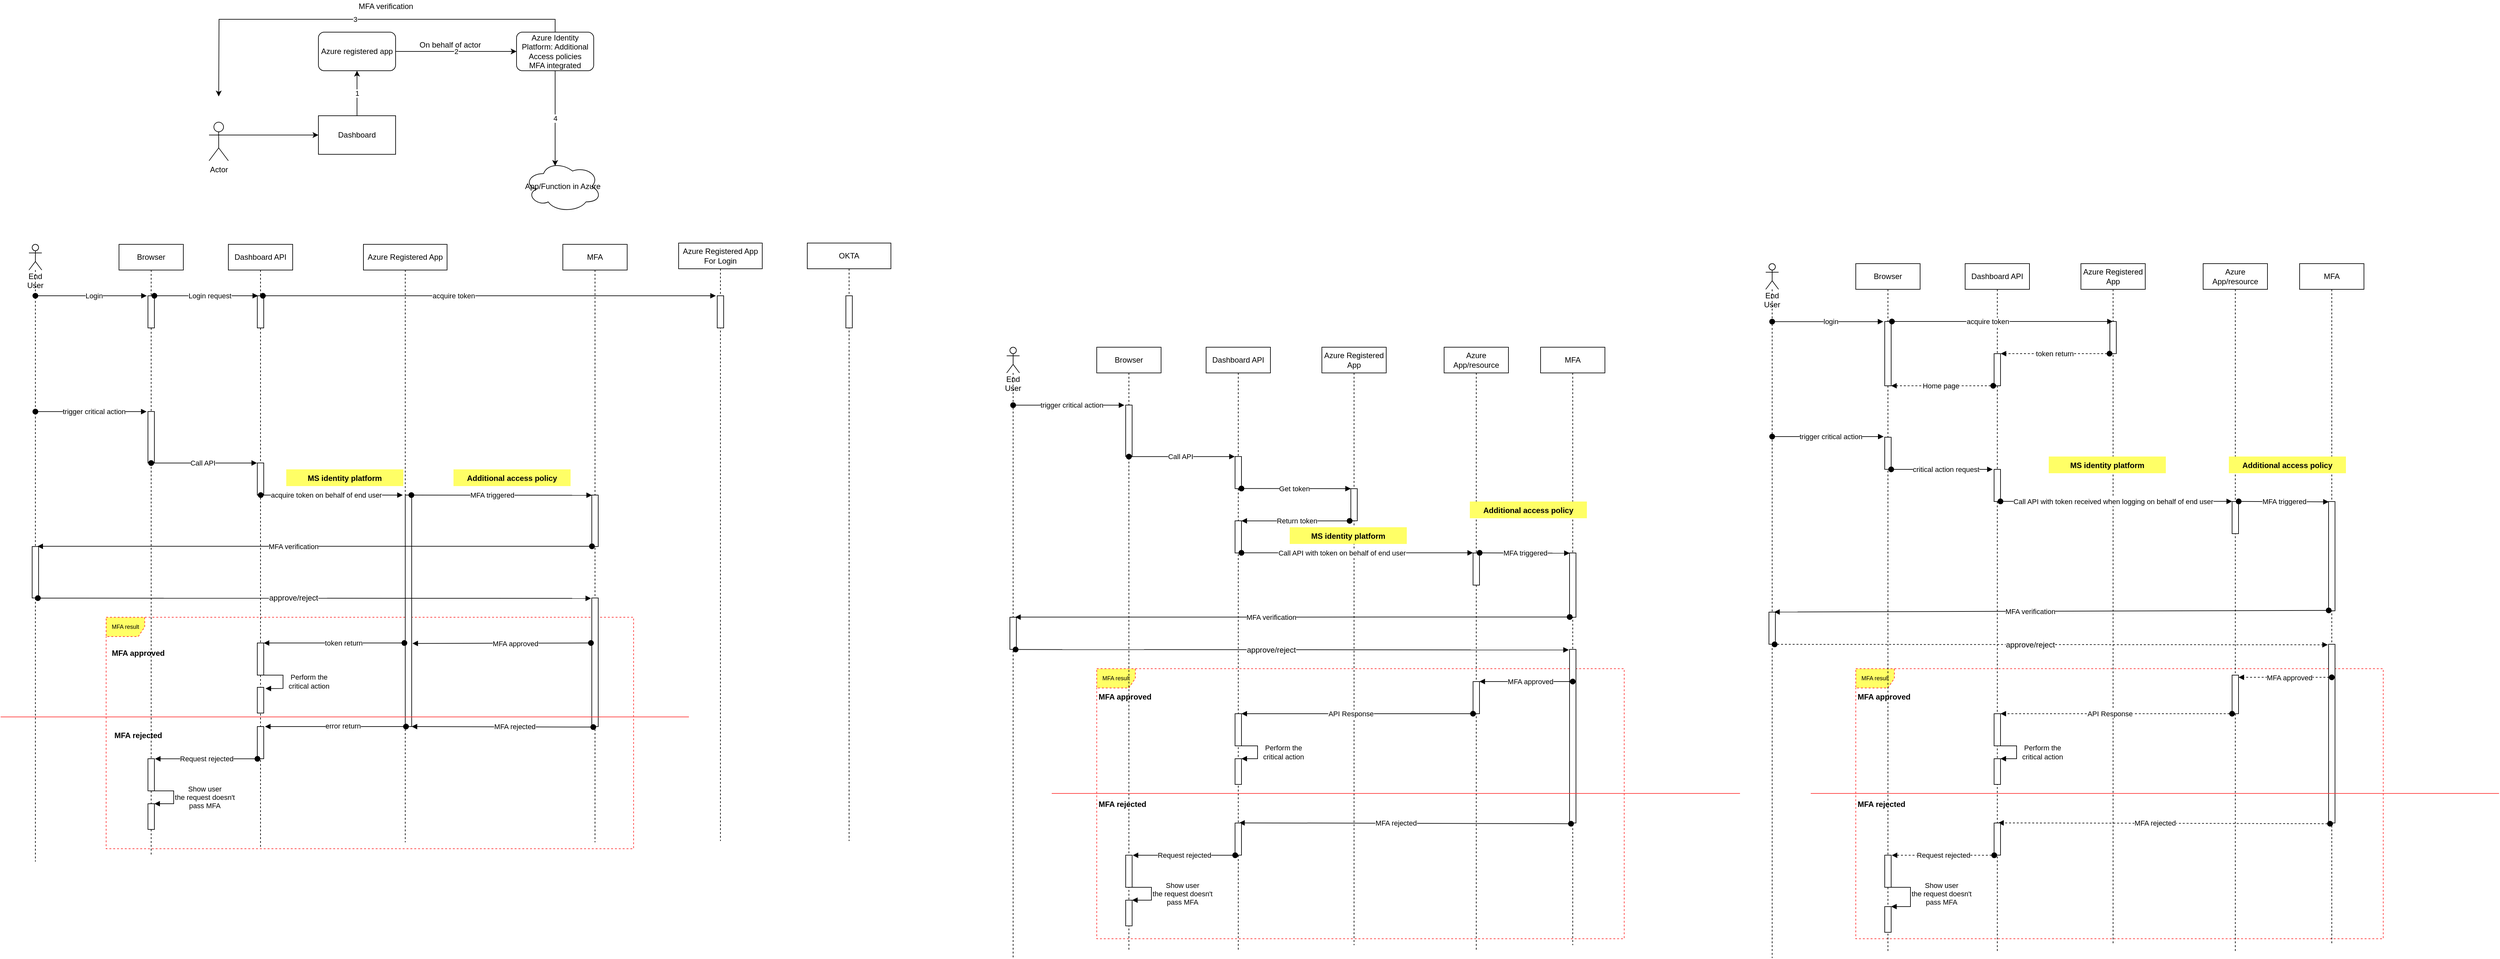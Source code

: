 <mxfile version="14.4.8" type="github">
  <diagram id="fFTh142MeSV6YrFauBV7" name="Page-1">
    <mxGraphModel dx="2912" dy="2222" grid="1" gridSize="10" guides="1" tooltips="1" connect="1" arrows="1" fold="1" page="1" pageScale="1" pageWidth="850" pageHeight="1100" math="0" shadow="0">
      <root>
        <mxCell id="0" />
        <mxCell id="1" parent="0" />
        <mxCell id="WjsDedrqLAaEJ_Ov4_JF-63" value="MFA result" style="shape=umlFrame;whiteSpace=wrap;html=1;fontSize=9;dashed=1;fillColor=#FFFF66;strokeColor=#FF3333;" vertex="1" parent="1">
          <mxGeometry x="-50" y="830" width="820" height="360" as="geometry" />
        </mxCell>
        <mxCell id="3EJBCnhoY97piAiwWyH8-8" value="1" style="edgeStyle=orthogonalEdgeStyle;rounded=0;orthogonalLoop=1;jettySize=auto;html=1;startArrow=none;startFill=0;" parent="1" source="3EJBCnhoY97piAiwWyH8-1" target="3EJBCnhoY97piAiwWyH8-7" edge="1">
          <mxGeometry relative="1" as="geometry" />
        </mxCell>
        <mxCell id="3EJBCnhoY97piAiwWyH8-1" value="Dashboard" style="rounded=0;whiteSpace=wrap;html=1;" parent="1" vertex="1">
          <mxGeometry x="280" y="50" width="120" height="60" as="geometry" />
        </mxCell>
        <mxCell id="3EJBCnhoY97piAiwWyH8-4" style="edgeStyle=orthogonalEdgeStyle;rounded=0;orthogonalLoop=1;jettySize=auto;html=1;exitX=1;exitY=0.333;exitDx=0;exitDy=0;exitPerimeter=0;entryX=0;entryY=0.5;entryDx=0;entryDy=0;" parent="1" source="3EJBCnhoY97piAiwWyH8-2" target="3EJBCnhoY97piAiwWyH8-1" edge="1">
          <mxGeometry relative="1" as="geometry" />
        </mxCell>
        <mxCell id="3EJBCnhoY97piAiwWyH8-2" value="Actor" style="shape=umlActor;verticalLabelPosition=bottom;verticalAlign=top;html=1;outlineConnect=0;" parent="1" vertex="1">
          <mxGeometry x="110" y="60" width="30" height="60" as="geometry" />
        </mxCell>
        <mxCell id="3EJBCnhoY97piAiwWyH8-12" value="3" style="edgeStyle=orthogonalEdgeStyle;rounded=0;orthogonalLoop=1;jettySize=auto;html=1;exitX=0.5;exitY=0;exitDx=0;exitDy=0;startArrow=none;startFill=0;" parent="1" source="3EJBCnhoY97piAiwWyH8-6" edge="1">
          <mxGeometry relative="1" as="geometry">
            <mxPoint x="125" y="20" as="targetPoint" />
          </mxGeometry>
        </mxCell>
        <mxCell id="3EJBCnhoY97piAiwWyH8-3" value="App/Function in Azure" style="ellipse;shape=cloud;whiteSpace=wrap;html=1;" parent="1" vertex="1">
          <mxGeometry x="600" y="120" width="120" height="80" as="geometry" />
        </mxCell>
        <mxCell id="3EJBCnhoY97piAiwWyH8-10" value="4" style="edgeStyle=orthogonalEdgeStyle;rounded=0;orthogonalLoop=1;jettySize=auto;html=1;exitX=0.5;exitY=1;exitDx=0;exitDy=0;entryX=0.4;entryY=0.1;entryDx=0;entryDy=0;entryPerimeter=0;startArrow=none;startFill=0;" parent="1" source="3EJBCnhoY97piAiwWyH8-6" target="3EJBCnhoY97piAiwWyH8-3" edge="1">
          <mxGeometry relative="1" as="geometry" />
        </mxCell>
        <mxCell id="3EJBCnhoY97piAiwWyH8-6" value="Azure Identity Platform: Additional Access policies&lt;br&gt;MFA integrated" style="rounded=1;whiteSpace=wrap;html=1;" parent="1" vertex="1">
          <mxGeometry x="588" y="-80" width="120" height="60" as="geometry" />
        </mxCell>
        <mxCell id="3EJBCnhoY97piAiwWyH8-9" value="2" style="edgeStyle=orthogonalEdgeStyle;rounded=0;orthogonalLoop=1;jettySize=auto;html=1;exitX=1;exitY=0.5;exitDx=0;exitDy=0;startArrow=none;startFill=0;" parent="1" source="3EJBCnhoY97piAiwWyH8-7" target="3EJBCnhoY97piAiwWyH8-6" edge="1">
          <mxGeometry relative="1" as="geometry" />
        </mxCell>
        <mxCell id="3EJBCnhoY97piAiwWyH8-7" value="Azure registered app" style="rounded=1;whiteSpace=wrap;html=1;" parent="1" vertex="1">
          <mxGeometry x="280" y="-80" width="120" height="60" as="geometry" />
        </mxCell>
        <UserObject label="On behalf of actor" placeholders="1" name="Variable" id="3EJBCnhoY97piAiwWyH8-11">
          <mxCell style="text;html=1;strokeColor=none;fillColor=none;align=center;verticalAlign=middle;whiteSpace=wrap;overflow=hidden;" parent="1" vertex="1">
            <mxGeometry x="430" y="-70" width="110" height="20" as="geometry" />
          </mxCell>
        </UserObject>
        <UserObject label="MFA verification" placeholders="1" name="Variable" id="3EJBCnhoY97piAiwWyH8-14">
          <mxCell style="text;html=1;strokeColor=none;fillColor=none;align=center;verticalAlign=middle;whiteSpace=wrap;overflow=hidden;" parent="1" vertex="1">
            <mxGeometry x="330" y="-130" width="110" height="20" as="geometry" />
          </mxCell>
        </UserObject>
        <mxCell id="WjsDedrqLAaEJ_Ov4_JF-3" value="End User" style="shape=umlLifeline;participant=umlActor;perimeter=lifelinePerimeter;whiteSpace=wrap;html=1;container=1;collapsible=0;recursiveResize=0;verticalAlign=top;spacingTop=36;outlineConnect=0;" vertex="1" parent="1">
          <mxGeometry x="-170" y="250" width="20" height="960" as="geometry" />
        </mxCell>
        <mxCell id="WjsDedrqLAaEJ_Ov4_JF-47" value="" style="html=1;points=[];perimeter=orthogonalPerimeter;" vertex="1" parent="WjsDedrqLAaEJ_Ov4_JF-3">
          <mxGeometry x="5" y="470" width="10" height="80" as="geometry" />
        </mxCell>
        <mxCell id="WjsDedrqLAaEJ_Ov4_JF-5" value="Browser" style="shape=umlLifeline;perimeter=lifelinePerimeter;whiteSpace=wrap;html=1;container=1;collapsible=0;recursiveResize=0;outlineConnect=0;" vertex="1" parent="1">
          <mxGeometry x="-30" y="250" width="100" height="950" as="geometry" />
        </mxCell>
        <mxCell id="WjsDedrqLAaEJ_Ov4_JF-9" value="" style="html=1;points=[];perimeter=orthogonalPerimeter;" vertex="1" parent="WjsDedrqLAaEJ_Ov4_JF-5">
          <mxGeometry x="45" y="260" width="10" height="80" as="geometry" />
        </mxCell>
        <mxCell id="WjsDedrqLAaEJ_Ov4_JF-74" value="" style="html=1;points=[];perimeter=orthogonalPerimeter;" vertex="1" parent="WjsDedrqLAaEJ_Ov4_JF-5">
          <mxGeometry x="45" y="800" width="10" height="50" as="geometry" />
        </mxCell>
        <mxCell id="WjsDedrqLAaEJ_Ov4_JF-77" value="" style="html=1;points=[];perimeter=orthogonalPerimeter;" vertex="1" parent="WjsDedrqLAaEJ_Ov4_JF-5">
          <mxGeometry x="45" y="870" width="10" height="40" as="geometry" />
        </mxCell>
        <mxCell id="WjsDedrqLAaEJ_Ov4_JF-145" value="" style="html=1;points=[];perimeter=orthogonalPerimeter;" vertex="1" parent="WjsDedrqLAaEJ_Ov4_JF-5">
          <mxGeometry x="45" y="80" width="10" height="50" as="geometry" />
        </mxCell>
        <mxCell id="WjsDedrqLAaEJ_Ov4_JF-6" value="Dashboard API" style="shape=umlLifeline;perimeter=lifelinePerimeter;whiteSpace=wrap;html=1;container=1;collapsible=0;recursiveResize=0;outlineConnect=0;" vertex="1" parent="1">
          <mxGeometry x="140" y="250" width="100" height="940" as="geometry" />
        </mxCell>
        <mxCell id="WjsDedrqLAaEJ_Ov4_JF-29" value="" style="html=1;points=[];perimeter=orthogonalPerimeter;" vertex="1" parent="WjsDedrqLAaEJ_Ov4_JF-6">
          <mxGeometry x="45" y="340" width="10" height="50" as="geometry" />
        </mxCell>
        <mxCell id="WjsDedrqLAaEJ_Ov4_JF-57" value="" style="html=1;points=[];perimeter=orthogonalPerimeter;" vertex="1" parent="WjsDedrqLAaEJ_Ov4_JF-6">
          <mxGeometry x="45" y="620" width="10" height="50" as="geometry" />
        </mxCell>
        <mxCell id="WjsDedrqLAaEJ_Ov4_JF-148" value="" style="html=1;points=[];perimeter=orthogonalPerimeter;" vertex="1" parent="WjsDedrqLAaEJ_Ov4_JF-6">
          <mxGeometry x="45" y="80" width="10" height="50" as="geometry" />
        </mxCell>
        <mxCell id="WjsDedrqLAaEJ_Ov4_JF-7" value="Azure Registered App" style="shape=umlLifeline;perimeter=lifelinePerimeter;whiteSpace=wrap;html=1;container=1;collapsible=0;recursiveResize=0;outlineConnect=0;" vertex="1" parent="1">
          <mxGeometry x="350" y="250" width="130" height="930" as="geometry" />
        </mxCell>
        <mxCell id="WjsDedrqLAaEJ_Ov4_JF-33" value="" style="html=1;points=[];perimeter=orthogonalPerimeter;" vertex="1" parent="WjsDedrqLAaEJ_Ov4_JF-7">
          <mxGeometry x="65" y="390" width="10" height="360" as="geometry" />
        </mxCell>
        <mxCell id="WjsDedrqLAaEJ_Ov4_JF-24" value="dispatch" style="html=1;verticalAlign=bottom;startArrow=oval;startFill=1;endArrow=block;startSize=8;entryX=-0.217;entryY=0.002;entryDx=0;entryDy=0;entryPerimeter=0;textOpacity=0;" edge="1" parent="1" source="WjsDedrqLAaEJ_Ov4_JF-3" target="WjsDedrqLAaEJ_Ov4_JF-9">
          <mxGeometry x="-0.018" y="30" width="60" relative="1" as="geometry">
            <mxPoint x="-130" y="520" as="sourcePoint" />
            <mxPoint x="-70" y="520" as="targetPoint" />
            <mxPoint as="offset" />
          </mxGeometry>
        </mxCell>
        <mxCell id="WjsDedrqLAaEJ_Ov4_JF-26" value="trigger critical action" style="edgeLabel;html=1;align=center;verticalAlign=middle;resizable=0;points=[];" vertex="1" connectable="0" parent="WjsDedrqLAaEJ_Ov4_JF-24">
          <mxGeometry x="-0.225" y="1" relative="1" as="geometry">
            <mxPoint x="23.29" y="0.84" as="offset" />
          </mxGeometry>
        </mxCell>
        <mxCell id="WjsDedrqLAaEJ_Ov4_JF-27" value="dispatch" style="html=1;verticalAlign=bottom;startArrow=oval;startFill=1;endArrow=block;startSize=8;textOpacity=0;entryX=-0.045;entryY=0.002;entryDx=0;entryDy=0;entryPerimeter=0;" edge="1" parent="1" source="WjsDedrqLAaEJ_Ov4_JF-5" target="WjsDedrqLAaEJ_Ov4_JF-29">
          <mxGeometry x="-0.018" y="30" width="60" relative="1" as="geometry">
            <mxPoint x="60.0" y="590.16" as="sourcePoint" />
            <mxPoint x="220" y="590" as="targetPoint" />
            <mxPoint as="offset" />
          </mxGeometry>
        </mxCell>
        <mxCell id="WjsDedrqLAaEJ_Ov4_JF-28" value="Call API" style="edgeLabel;html=1;align=center;verticalAlign=middle;resizable=0;points=[];" vertex="1" connectable="0" parent="WjsDedrqLAaEJ_Ov4_JF-27">
          <mxGeometry x="-0.225" y="1" relative="1" as="geometry">
            <mxPoint x="16.05" y="0.84" as="offset" />
          </mxGeometry>
        </mxCell>
        <mxCell id="WjsDedrqLAaEJ_Ov4_JF-41" value="dispatch" style="html=1;verticalAlign=bottom;startArrow=oval;startFill=1;endArrow=block;startSize=8;textOpacity=0;exitX=0.533;exitY=1;exitDx=0;exitDy=0;exitPerimeter=0;entryX=-0.383;entryY=0;entryDx=0;entryDy=0;entryPerimeter=0;" edge="1" parent="1" source="WjsDedrqLAaEJ_Ov4_JF-29" target="WjsDedrqLAaEJ_Ov4_JF-33">
          <mxGeometry x="-0.018" y="30" width="60" relative="1" as="geometry">
            <mxPoint x="220.0" y="740.0" as="sourcePoint" />
            <mxPoint x="554.9" y="739.8" as="targetPoint" />
            <mxPoint as="offset" />
          </mxGeometry>
        </mxCell>
        <mxCell id="WjsDedrqLAaEJ_Ov4_JF-42" value="acquire token on behalf of end user" style="edgeLabel;html=1;align=center;verticalAlign=middle;resizable=0;points=[];" vertex="1" connectable="0" parent="WjsDedrqLAaEJ_Ov4_JF-41">
          <mxGeometry x="-0.225" y="1" relative="1" as="geometry">
            <mxPoint x="16.05" y="0.84" as="offset" />
          </mxGeometry>
        </mxCell>
        <mxCell id="WjsDedrqLAaEJ_Ov4_JF-43" value="MFA" style="shape=umlLifeline;perimeter=lifelinePerimeter;whiteSpace=wrap;html=1;container=1;collapsible=0;recursiveResize=0;outlineConnect=0;" vertex="1" parent="1">
          <mxGeometry x="660" y="250" width="100" height="930" as="geometry" />
        </mxCell>
        <mxCell id="WjsDedrqLAaEJ_Ov4_JF-44" value="" style="html=1;points=[];perimeter=orthogonalPerimeter;" vertex="1" parent="WjsDedrqLAaEJ_Ov4_JF-43">
          <mxGeometry x="45" y="390" width="10" height="80" as="geometry" />
        </mxCell>
        <mxCell id="WjsDedrqLAaEJ_Ov4_JF-50" value="" style="html=1;points=[];perimeter=orthogonalPerimeter;" vertex="1" parent="WjsDedrqLAaEJ_Ov4_JF-43">
          <mxGeometry x="45" y="550" width="10" height="200" as="geometry" />
        </mxCell>
        <mxCell id="WjsDedrqLAaEJ_Ov4_JF-45" value="dispatch" style="html=1;verticalAlign=bottom;startArrow=oval;startFill=1;endArrow=block;startSize=8;textOpacity=0;exitX=0.95;exitY=0;exitDx=0;exitDy=0;exitPerimeter=0;entryX=0.024;entryY=0.003;entryDx=0;entryDy=0;entryPerimeter=0;" edge="1" parent="1" source="WjsDedrqLAaEJ_Ov4_JF-33" target="WjsDedrqLAaEJ_Ov4_JF-44">
          <mxGeometry x="-0.018" y="30" width="60" relative="1" as="geometry">
            <mxPoint x="565.24" y="739.8" as="sourcePoint" />
            <mxPoint x="745.05" y="790.2" as="targetPoint" />
            <mxPoint as="offset" />
          </mxGeometry>
        </mxCell>
        <mxCell id="WjsDedrqLAaEJ_Ov4_JF-46" value="MFA triggered" style="edgeLabel;html=1;align=center;verticalAlign=middle;resizable=0;points=[];" vertex="1" connectable="0" parent="WjsDedrqLAaEJ_Ov4_JF-45">
          <mxGeometry x="-0.225" y="1" relative="1" as="geometry">
            <mxPoint x="16.05" y="0.84" as="offset" />
          </mxGeometry>
        </mxCell>
        <mxCell id="WjsDedrqLAaEJ_Ov4_JF-48" value="dispatch" style="html=1;verticalAlign=bottom;startArrow=oval;startFill=1;endArrow=block;startSize=8;textOpacity=0;exitX=0.024;exitY=0.996;exitDx=0;exitDy=0;exitPerimeter=0;entryX=0.817;entryY=-0.004;entryDx=0;entryDy=0;entryPerimeter=0;" edge="1" parent="1" source="WjsDedrqLAaEJ_Ov4_JF-44" target="WjsDedrqLAaEJ_Ov4_JF-47">
          <mxGeometry x="-0.018" y="30" width="60" relative="1" as="geometry">
            <mxPoint x="540.0" y="840.0" as="sourcePoint" />
            <mxPoint x="180.0" y="840.0" as="targetPoint" />
            <mxPoint as="offset" />
          </mxGeometry>
        </mxCell>
        <mxCell id="WjsDedrqLAaEJ_Ov4_JF-49" value="MFA verification" style="edgeLabel;html=1;align=center;verticalAlign=middle;resizable=0;points=[];" vertex="1" connectable="0" parent="WjsDedrqLAaEJ_Ov4_JF-48">
          <mxGeometry x="-0.225" y="1" relative="1" as="geometry">
            <mxPoint x="-130.76" y="-0.8" as="offset" />
          </mxGeometry>
        </mxCell>
        <mxCell id="WjsDedrqLAaEJ_Ov4_JF-51" value="dispatch" style="html=1;verticalAlign=bottom;startArrow=oval;startFill=1;endArrow=block;startSize=8;textOpacity=0;exitX=0.886;exitY=1.003;exitDx=0;exitDy=0;exitPerimeter=0;entryX=-0.114;entryY=0.003;entryDx=0;entryDy=0;entryPerimeter=0;" edge="1" parent="1" source="WjsDedrqLAaEJ_Ov4_JF-47" target="WjsDedrqLAaEJ_Ov4_JF-50">
          <mxGeometry x="-0.018" y="30" width="60" relative="1" as="geometry">
            <mxPoint x="-150.0" y="890.0" as="sourcePoint" />
            <mxPoint x="712.07" y="890.0" as="targetPoint" />
            <mxPoint as="offset" />
          </mxGeometry>
        </mxCell>
        <mxCell id="WjsDedrqLAaEJ_Ov4_JF-52" value="approve/reject" style="edgeLabel;html=1;align=center;verticalAlign=middle;resizable=0;points=[];fontSize=12;" vertex="1" connectable="0" parent="WjsDedrqLAaEJ_Ov4_JF-51">
          <mxGeometry x="-0.225" y="1" relative="1" as="geometry">
            <mxPoint x="63.04" y="0.85" as="offset" />
          </mxGeometry>
        </mxCell>
        <mxCell id="WjsDedrqLAaEJ_Ov4_JF-55" value="dispatch" style="html=1;verticalAlign=bottom;startArrow=oval;startFill=1;endArrow=block;startSize=8;textOpacity=0;entryX=1.117;entryY=0.641;entryDx=0;entryDy=0;entryPerimeter=0;exitX=-0.133;exitY=0.35;exitDx=0;exitDy=0;exitPerimeter=0;" edge="1" parent="1" source="WjsDedrqLAaEJ_Ov4_JF-50" target="WjsDedrqLAaEJ_Ov4_JF-33">
          <mxGeometry x="-0.018" y="30" width="60" relative="1" as="geometry">
            <mxPoint x="708.0" y="940.0" as="sourcePoint" />
            <mxPoint x="565" y="940" as="targetPoint" />
            <mxPoint as="offset" />
          </mxGeometry>
        </mxCell>
        <mxCell id="WjsDedrqLAaEJ_Ov4_JF-56" value="MFA approved" style="edgeLabel;html=1;align=center;verticalAlign=middle;resizable=0;points=[];" vertex="1" connectable="0" parent="WjsDedrqLAaEJ_Ov4_JF-55">
          <mxGeometry x="-0.225" y="1" relative="1" as="geometry">
            <mxPoint x="-10.07" y="-0.88" as="offset" />
          </mxGeometry>
        </mxCell>
        <mxCell id="WjsDedrqLAaEJ_Ov4_JF-66" value="" style="html=1;points=[];perimeter=orthogonalPerimeter;" vertex="1" parent="1">
          <mxGeometry x="185" y="939" width="10" height="40" as="geometry" />
        </mxCell>
        <mxCell id="WjsDedrqLAaEJ_Ov4_JF-67" value="self call" style="edgeStyle=orthogonalEdgeStyle;html=1;align=left;spacingLeft=2;endArrow=block;rounded=0;entryX=1.283;entryY=0.046;textOpacity=0;entryDx=0;entryDy=0;entryPerimeter=0;" edge="1" parent="1" target="WjsDedrqLAaEJ_Ov4_JF-66">
          <mxGeometry relative="1" as="geometry">
            <mxPoint x="195" y="920" as="sourcePoint" />
            <Array as="points">
              <mxPoint x="225" y="920" />
              <mxPoint x="225" y="941" />
            </Array>
            <mxPoint x="200" y="940" as="targetPoint" />
          </mxGeometry>
        </mxCell>
        <mxCell id="WjsDedrqLAaEJ_Ov4_JF-68" value="Perform the &lt;br style=&quot;font-size: 11px;&quot;&gt;critical action" style="text;html=1;align=center;verticalAlign=middle;resizable=0;points=[];autosize=1;fontSize=11;" vertex="1" parent="1">
          <mxGeometry x="225" y="915" width="80" height="30" as="geometry" />
        </mxCell>
        <mxCell id="WjsDedrqLAaEJ_Ov4_JF-70" value="dispatch" style="html=1;verticalAlign=bottom;startArrow=oval;startFill=1;endArrow=block;startSize=8;textOpacity=0;exitX=0.231;exitY=1.004;exitDx=0;exitDy=0;exitPerimeter=0;" edge="1" parent="1" source="WjsDedrqLAaEJ_Ov4_JF-50" target="WjsDedrqLAaEJ_Ov4_JF-33">
          <mxGeometry x="-0.018" y="30" width="60" relative="1" as="geometry">
            <mxPoint x="535" y="1160.0" as="sourcePoint" />
            <mxPoint x="470" y="1000" as="targetPoint" />
            <mxPoint as="offset" />
          </mxGeometry>
        </mxCell>
        <mxCell id="WjsDedrqLAaEJ_Ov4_JF-71" value="MFA rejected" style="edgeLabel;html=1;align=center;verticalAlign=middle;resizable=0;points=[];" vertex="1" connectable="0" parent="WjsDedrqLAaEJ_Ov4_JF-70">
          <mxGeometry x="-0.225" y="1" relative="1" as="geometry">
            <mxPoint x="-13.14" y="-1.8" as="offset" />
          </mxGeometry>
        </mxCell>
        <mxCell id="WjsDedrqLAaEJ_Ov4_JF-72" value="" style="html=1;points=[];perimeter=orthogonalPerimeter;" vertex="1" parent="1">
          <mxGeometry x="185" y="1000" width="10" height="50" as="geometry" />
        </mxCell>
        <mxCell id="WjsDedrqLAaEJ_Ov4_JF-75" value="dispatch" style="html=1;verticalAlign=bottom;startArrow=oval;startFill=1;endArrow=block;startSize=8;textOpacity=0;exitX=0.024;exitY=1.003;exitDx=0;exitDy=0;exitPerimeter=0;entryX=1.093;entryY=0.003;entryDx=0;entryDy=0;entryPerimeter=0;" edge="1" parent="1" source="WjsDedrqLAaEJ_Ov4_JF-72" target="WjsDedrqLAaEJ_Ov4_JF-74">
          <mxGeometry x="-0.018" y="30" width="60" relative="1" as="geometry">
            <mxPoint x="185.0" y="1210" as="sourcePoint" />
            <mxPoint x="16.83" y="1210" as="targetPoint" />
            <mxPoint as="offset" />
          </mxGeometry>
        </mxCell>
        <mxCell id="WjsDedrqLAaEJ_Ov4_JF-76" value="Request rejected" style="edgeLabel;html=1;align=center;verticalAlign=middle;resizable=0;points=[];" vertex="1" connectable="0" parent="WjsDedrqLAaEJ_Ov4_JF-75">
          <mxGeometry x="-0.225" y="1" relative="1" as="geometry">
            <mxPoint x="-17.65" y="-1.1" as="offset" />
          </mxGeometry>
        </mxCell>
        <mxCell id="WjsDedrqLAaEJ_Ov4_JF-78" value="self call" style="edgeStyle=orthogonalEdgeStyle;html=1;align=left;spacingLeft=2;endArrow=block;rounded=0;entryX=1;entryY=0;textOpacity=0;" edge="1" parent="1">
          <mxGeometry relative="1" as="geometry">
            <mxPoint x="25" y="1100" as="sourcePoint" />
            <Array as="points">
              <mxPoint x="55" y="1100" />
            </Array>
            <mxPoint x="25" y="1120" as="targetPoint" />
          </mxGeometry>
        </mxCell>
        <mxCell id="WjsDedrqLAaEJ_Ov4_JF-79" value="Show user&lt;br&gt;the request doesn&#39;t&lt;br&gt;pass MFA" style="text;html=1;align=center;verticalAlign=middle;resizable=0;points=[];autosize=1;fontSize=11;" vertex="1" parent="1">
          <mxGeometry x="48" y="1090" width="110" height="40" as="geometry" />
        </mxCell>
        <mxCell id="WjsDedrqLAaEJ_Ov4_JF-80" value="MFA approved" style="text;align=center;fontStyle=1;verticalAlign=middle;spacingLeft=3;spacingRight=3;strokeColor=none;rotatable=0;points=[[0,0.5],[1,0.5]];portConstraint=eastwest;fontSize=12;" vertex="1" parent="1">
          <mxGeometry x="-40" y="872" width="80" height="26" as="geometry" />
        </mxCell>
        <mxCell id="WjsDedrqLAaEJ_Ov4_JF-81" value="MFA rejected" style="text;align=center;fontStyle=1;verticalAlign=middle;spacingLeft=3;spacingRight=3;strokeColor=none;rotatable=0;points=[[0,0.5],[1,0.5]];portConstraint=eastwest;fontSize=12;" vertex="1" parent="1">
          <mxGeometry x="-40" y="1000" width="80" height="26" as="geometry" />
        </mxCell>
        <mxCell id="WjsDedrqLAaEJ_Ov4_JF-82" value="Additional access policy" style="text;align=center;fontStyle=1;verticalAlign=middle;spacingLeft=3;spacingRight=3;strokeColor=none;rotatable=0;points=[[0,0.5],[1,0.5]];portConstraint=eastwest;dashed=1;fillColor=#FFFF66;fontSize=12;" vertex="1" parent="1">
          <mxGeometry x="490" y="600" width="182" height="26" as="geometry" />
        </mxCell>
        <mxCell id="WjsDedrqLAaEJ_Ov4_JF-83" value="MS identity platform" style="text;align=center;fontStyle=1;verticalAlign=middle;spacingLeft=3;spacingRight=3;strokeColor=none;rotatable=0;points=[[0,0.5],[1,0.5]];portConstraint=eastwest;dashed=1;fillColor=#FFFF66;fontSize=12;" vertex="1" parent="1">
          <mxGeometry x="230" y="600" width="182" height="26" as="geometry" />
        </mxCell>
        <mxCell id="WjsDedrqLAaEJ_Ov4_JF-84" value="MFA result" style="shape=umlFrame;whiteSpace=wrap;html=1;fontSize=9;dashed=1;fillColor=#FFFF66;strokeColor=#FF3333;" vertex="1" parent="1">
          <mxGeometry x="1490" y="910" width="820" height="420" as="geometry" />
        </mxCell>
        <mxCell id="WjsDedrqLAaEJ_Ov4_JF-85" value="End User" style="shape=umlLifeline;participant=umlActor;perimeter=lifelinePerimeter;whiteSpace=wrap;html=1;container=1;collapsible=0;recursiveResize=0;verticalAlign=top;spacingTop=36;outlineConnect=0;" vertex="1" parent="1">
          <mxGeometry x="1350" y="410" width="20" height="950" as="geometry" />
        </mxCell>
        <mxCell id="WjsDedrqLAaEJ_Ov4_JF-86" value="" style="html=1;points=[];perimeter=orthogonalPerimeter;" vertex="1" parent="WjsDedrqLAaEJ_Ov4_JF-85">
          <mxGeometry x="5" y="420" width="10" height="50" as="geometry" />
        </mxCell>
        <mxCell id="WjsDedrqLAaEJ_Ov4_JF-87" value="Browser" style="shape=umlLifeline;perimeter=lifelinePerimeter;whiteSpace=wrap;html=1;container=1;collapsible=0;recursiveResize=0;outlineConnect=0;" vertex="1" parent="1">
          <mxGeometry x="1490" y="410" width="100" height="940" as="geometry" />
        </mxCell>
        <mxCell id="WjsDedrqLAaEJ_Ov4_JF-88" value="" style="html=1;points=[];perimeter=orthogonalPerimeter;" vertex="1" parent="WjsDedrqLAaEJ_Ov4_JF-87">
          <mxGeometry x="45" y="90" width="10" height="80" as="geometry" />
        </mxCell>
        <mxCell id="WjsDedrqLAaEJ_Ov4_JF-89" value="" style="html=1;points=[];perimeter=orthogonalPerimeter;" vertex="1" parent="WjsDedrqLAaEJ_Ov4_JF-87">
          <mxGeometry x="45" y="790" width="10" height="50" as="geometry" />
        </mxCell>
        <mxCell id="WjsDedrqLAaEJ_Ov4_JF-90" value="" style="html=1;points=[];perimeter=orthogonalPerimeter;" vertex="1" parent="WjsDedrqLAaEJ_Ov4_JF-87">
          <mxGeometry x="45" y="860" width="10" height="40" as="geometry" />
        </mxCell>
        <mxCell id="WjsDedrqLAaEJ_Ov4_JF-91" value="Dashboard API" style="shape=umlLifeline;perimeter=lifelinePerimeter;whiteSpace=wrap;html=1;container=1;collapsible=0;recursiveResize=0;outlineConnect=0;" vertex="1" parent="1">
          <mxGeometry x="1660" y="410" width="100" height="940" as="geometry" />
        </mxCell>
        <mxCell id="WjsDedrqLAaEJ_Ov4_JF-92" value="" style="html=1;points=[];perimeter=orthogonalPerimeter;" vertex="1" parent="WjsDedrqLAaEJ_Ov4_JF-91">
          <mxGeometry x="45" y="170" width="10" height="50" as="geometry" />
        </mxCell>
        <mxCell id="WjsDedrqLAaEJ_Ov4_JF-93" value="" style="html=1;points=[];perimeter=orthogonalPerimeter;" vertex="1" parent="WjsDedrqLAaEJ_Ov4_JF-91">
          <mxGeometry x="45" y="270" width="10" height="50" as="geometry" />
        </mxCell>
        <mxCell id="WjsDedrqLAaEJ_Ov4_JF-94" value="Azure Registered App" style="shape=umlLifeline;perimeter=lifelinePerimeter;whiteSpace=wrap;html=1;container=1;collapsible=0;recursiveResize=0;outlineConnect=0;" vertex="1" parent="1">
          <mxGeometry x="1840" y="410" width="100" height="930" as="geometry" />
        </mxCell>
        <mxCell id="WjsDedrqLAaEJ_Ov4_JF-95" value="" style="html=1;points=[];perimeter=orthogonalPerimeter;" vertex="1" parent="WjsDedrqLAaEJ_Ov4_JF-94">
          <mxGeometry x="45" y="220" width="10" height="50" as="geometry" />
        </mxCell>
        <mxCell id="WjsDedrqLAaEJ_Ov4_JF-96" value="Azure App/resource" style="shape=umlLifeline;perimeter=lifelinePerimeter;whiteSpace=wrap;html=1;container=1;collapsible=0;recursiveResize=0;outlineConnect=0;" vertex="1" parent="1">
          <mxGeometry x="2030" y="410" width="100" height="940" as="geometry" />
        </mxCell>
        <mxCell id="WjsDedrqLAaEJ_Ov4_JF-97" value="" style="html=1;points=[];perimeter=orthogonalPerimeter;" vertex="1" parent="WjsDedrqLAaEJ_Ov4_JF-96">
          <mxGeometry x="45" y="320" width="10" height="50" as="geometry" />
        </mxCell>
        <mxCell id="WjsDedrqLAaEJ_Ov4_JF-98" value="" style="html=1;points=[];perimeter=orthogonalPerimeter;" vertex="1" parent="WjsDedrqLAaEJ_Ov4_JF-96">
          <mxGeometry x="45" y="520" width="10" height="50" as="geometry" />
        </mxCell>
        <mxCell id="WjsDedrqLAaEJ_Ov4_JF-99" value="dispatch" style="html=1;verticalAlign=bottom;startArrow=oval;startFill=1;endArrow=block;startSize=8;entryX=-0.217;entryY=0.002;entryDx=0;entryDy=0;entryPerimeter=0;textOpacity=0;" edge="1" parent="1" source="WjsDedrqLAaEJ_Ov4_JF-85" target="WjsDedrqLAaEJ_Ov4_JF-88">
          <mxGeometry x="-0.018" y="30" width="60" relative="1" as="geometry">
            <mxPoint x="1390" y="510" as="sourcePoint" />
            <mxPoint x="1450" y="510" as="targetPoint" />
            <mxPoint as="offset" />
          </mxGeometry>
        </mxCell>
        <mxCell id="WjsDedrqLAaEJ_Ov4_JF-100" value="trigger critical action" style="edgeLabel;html=1;align=center;verticalAlign=middle;resizable=0;points=[];" vertex="1" connectable="0" parent="WjsDedrqLAaEJ_Ov4_JF-99">
          <mxGeometry x="-0.225" y="1" relative="1" as="geometry">
            <mxPoint x="23.29" y="0.84" as="offset" />
          </mxGeometry>
        </mxCell>
        <mxCell id="WjsDedrqLAaEJ_Ov4_JF-101" value="dispatch" style="html=1;verticalAlign=bottom;startArrow=oval;startFill=1;endArrow=block;startSize=8;textOpacity=0;entryX=-0.045;entryY=0.002;entryDx=0;entryDy=0;entryPerimeter=0;" edge="1" parent="1" source="WjsDedrqLAaEJ_Ov4_JF-87" target="WjsDedrqLAaEJ_Ov4_JF-92">
          <mxGeometry x="-0.018" y="30" width="60" relative="1" as="geometry">
            <mxPoint x="1580.0" y="580.16" as="sourcePoint" />
            <mxPoint x="1740" y="580" as="targetPoint" />
            <mxPoint as="offset" />
          </mxGeometry>
        </mxCell>
        <mxCell id="WjsDedrqLAaEJ_Ov4_JF-102" value="Call API" style="edgeLabel;html=1;align=center;verticalAlign=middle;resizable=0;points=[];" vertex="1" connectable="0" parent="WjsDedrqLAaEJ_Ov4_JF-101">
          <mxGeometry x="-0.225" y="1" relative="1" as="geometry">
            <mxPoint x="16.05" y="0.84" as="offset" />
          </mxGeometry>
        </mxCell>
        <mxCell id="WjsDedrqLAaEJ_Ov4_JF-103" value="dispatch" style="html=1;verticalAlign=bottom;startArrow=oval;startFill=1;endArrow=block;startSize=8;textOpacity=0;exitX=0.99;exitY=0.996;exitDx=0;exitDy=0;exitPerimeter=0;" edge="1" parent="1" source="WjsDedrqLAaEJ_Ov4_JF-92" target="WjsDedrqLAaEJ_Ov4_JF-95">
          <mxGeometry x="-0.018" y="30" width="60" relative="1" as="geometry">
            <mxPoint x="1720.0" y="630.0" as="sourcePoint" />
            <mxPoint x="1884.74" y="630.0" as="targetPoint" />
            <mxPoint as="offset" />
          </mxGeometry>
        </mxCell>
        <mxCell id="WjsDedrqLAaEJ_Ov4_JF-104" value="Get token" style="edgeLabel;html=1;align=center;verticalAlign=middle;resizable=0;points=[];" vertex="1" connectable="0" parent="WjsDedrqLAaEJ_Ov4_JF-103">
          <mxGeometry x="-0.225" y="1" relative="1" as="geometry">
            <mxPoint x="16.05" y="0.84" as="offset" />
          </mxGeometry>
        </mxCell>
        <mxCell id="WjsDedrqLAaEJ_Ov4_JF-105" value="dispatch" style="html=1;verticalAlign=bottom;startArrow=oval;startFill=1;endArrow=block;startSize=8;textOpacity=0;exitX=-0.183;exitY=1.002;exitDx=0;exitDy=0;exitPerimeter=0;" edge="1" parent="1" source="WjsDedrqLAaEJ_Ov4_JF-95" target="WjsDedrqLAaEJ_Ov4_JF-93">
          <mxGeometry x="-0.018" y="30" width="60" relative="1" as="geometry">
            <mxPoint x="1890" y="679" as="sourcePoint" />
            <mxPoint x="1720" y="680" as="targetPoint" />
            <mxPoint as="offset" />
          </mxGeometry>
        </mxCell>
        <mxCell id="WjsDedrqLAaEJ_Ov4_JF-106" value="Return token" style="edgeLabel;html=1;align=center;verticalAlign=middle;resizable=0;points=[];" vertex="1" connectable="0" parent="WjsDedrqLAaEJ_Ov4_JF-105">
          <mxGeometry x="-0.225" y="1" relative="1" as="geometry">
            <mxPoint x="-17.65" y="-1.1" as="offset" />
          </mxGeometry>
        </mxCell>
        <mxCell id="WjsDedrqLAaEJ_Ov4_JF-107" value="dispatch" style="html=1;verticalAlign=bottom;startArrow=oval;startFill=1;endArrow=block;startSize=8;textOpacity=0;exitX=0.99;exitY=0.996;exitDx=0;exitDy=0;exitPerimeter=0;entryX=-0.01;entryY=-0.004;entryDx=0;entryDy=0;entryPerimeter=0;" edge="1" parent="1" source="WjsDedrqLAaEJ_Ov4_JF-93" target="WjsDedrqLAaEJ_Ov4_JF-97">
          <mxGeometry x="-0.018" y="30" width="60" relative="1" as="geometry">
            <mxPoint x="1740.0" y="730.0" as="sourcePoint" />
            <mxPoint x="1990" y="730" as="targetPoint" />
            <mxPoint as="offset" />
          </mxGeometry>
        </mxCell>
        <mxCell id="WjsDedrqLAaEJ_Ov4_JF-108" value="Call API with token on behalf of end user" style="edgeLabel;html=1;align=center;verticalAlign=middle;resizable=0;points=[];" vertex="1" connectable="0" parent="WjsDedrqLAaEJ_Ov4_JF-107">
          <mxGeometry x="-0.225" y="1" relative="1" as="geometry">
            <mxPoint x="16.05" y="0.84" as="offset" />
          </mxGeometry>
        </mxCell>
        <mxCell id="WjsDedrqLAaEJ_Ov4_JF-109" value="MFA" style="shape=umlLifeline;perimeter=lifelinePerimeter;whiteSpace=wrap;html=1;container=1;collapsible=0;recursiveResize=0;outlineConnect=0;" vertex="1" parent="1">
          <mxGeometry x="2180" y="410" width="100" height="930" as="geometry" />
        </mxCell>
        <mxCell id="WjsDedrqLAaEJ_Ov4_JF-110" value="" style="html=1;points=[];perimeter=orthogonalPerimeter;" vertex="1" parent="WjsDedrqLAaEJ_Ov4_JF-109">
          <mxGeometry x="45" y="320" width="10" height="100" as="geometry" />
        </mxCell>
        <mxCell id="WjsDedrqLAaEJ_Ov4_JF-111" value="" style="html=1;points=[];perimeter=orthogonalPerimeter;" vertex="1" parent="WjsDedrqLAaEJ_Ov4_JF-109">
          <mxGeometry x="45" y="470" width="10" height="270" as="geometry" />
        </mxCell>
        <mxCell id="WjsDedrqLAaEJ_Ov4_JF-112" value="dispatch" style="html=1;verticalAlign=bottom;startArrow=oval;startFill=1;endArrow=block;startSize=8;textOpacity=0;exitX=1.024;exitY=-0.004;exitDx=0;exitDy=0;exitPerimeter=0;entryX=0.024;entryY=0.003;entryDx=0;entryDy=0;entryPerimeter=0;" edge="1" parent="1" source="WjsDedrqLAaEJ_Ov4_JF-97" target="WjsDedrqLAaEJ_Ov4_JF-110">
          <mxGeometry x="-0.018" y="30" width="60" relative="1" as="geometry">
            <mxPoint x="2094.95" y="780.0" as="sourcePoint" />
            <mxPoint x="2265.05" y="780.2" as="targetPoint" />
            <mxPoint as="offset" />
          </mxGeometry>
        </mxCell>
        <mxCell id="WjsDedrqLAaEJ_Ov4_JF-113" value="MFA triggered" style="edgeLabel;html=1;align=center;verticalAlign=middle;resizable=0;points=[];" vertex="1" connectable="0" parent="WjsDedrqLAaEJ_Ov4_JF-112">
          <mxGeometry x="-0.225" y="1" relative="1" as="geometry">
            <mxPoint x="16.05" y="0.84" as="offset" />
          </mxGeometry>
        </mxCell>
        <mxCell id="WjsDedrqLAaEJ_Ov4_JF-114" value="dispatch" style="html=1;verticalAlign=bottom;startArrow=oval;startFill=1;endArrow=block;startSize=8;textOpacity=0;exitX=0.024;exitY=0.996;exitDx=0;exitDy=0;exitPerimeter=0;entryX=0.817;entryY=-0.004;entryDx=0;entryDy=0;entryPerimeter=0;" edge="1" parent="1" source="WjsDedrqLAaEJ_Ov4_JF-110" target="WjsDedrqLAaEJ_Ov4_JF-86">
          <mxGeometry x="-0.018" y="30" width="60" relative="1" as="geometry">
            <mxPoint x="2060.0" y="830.0" as="sourcePoint" />
            <mxPoint x="1700" y="830.0" as="targetPoint" />
            <mxPoint as="offset" />
          </mxGeometry>
        </mxCell>
        <mxCell id="WjsDedrqLAaEJ_Ov4_JF-115" value="MFA verification" style="edgeLabel;html=1;align=center;verticalAlign=middle;resizable=0;points=[];" vertex="1" connectable="0" parent="WjsDedrqLAaEJ_Ov4_JF-114">
          <mxGeometry x="-0.225" y="1" relative="1" as="geometry">
            <mxPoint x="-130.76" y="-0.8" as="offset" />
          </mxGeometry>
        </mxCell>
        <mxCell id="WjsDedrqLAaEJ_Ov4_JF-116" value="dispatch" style="html=1;verticalAlign=bottom;startArrow=oval;startFill=1;endArrow=block;startSize=8;textOpacity=0;exitX=0.886;exitY=1.003;exitDx=0;exitDy=0;exitPerimeter=0;entryX=-0.114;entryY=0.003;entryDx=0;entryDy=0;entryPerimeter=0;" edge="1" parent="1" source="WjsDedrqLAaEJ_Ov4_JF-86" target="WjsDedrqLAaEJ_Ov4_JF-111">
          <mxGeometry x="-0.018" y="30" width="60" relative="1" as="geometry">
            <mxPoint x="1370" y="880.0" as="sourcePoint" />
            <mxPoint x="2232.07" y="880.0" as="targetPoint" />
            <mxPoint as="offset" />
          </mxGeometry>
        </mxCell>
        <mxCell id="WjsDedrqLAaEJ_Ov4_JF-117" value="approve/reject" style="edgeLabel;html=1;align=center;verticalAlign=middle;resizable=0;points=[];fontSize=12;" vertex="1" connectable="0" parent="WjsDedrqLAaEJ_Ov4_JF-116">
          <mxGeometry x="-0.225" y="1" relative="1" as="geometry">
            <mxPoint x="63.04" y="0.85" as="offset" />
          </mxGeometry>
        </mxCell>
        <mxCell id="WjsDedrqLAaEJ_Ov4_JF-118" value="dispatch" style="html=1;verticalAlign=bottom;startArrow=oval;startFill=1;endArrow=block;startSize=8;textOpacity=0;exitX=0.5;exitY=0.185;exitDx=0;exitDy=0;exitPerimeter=0;" edge="1" parent="1" source="WjsDedrqLAaEJ_Ov4_JF-111" target="WjsDedrqLAaEJ_Ov4_JF-98">
          <mxGeometry x="-0.018" y="30" width="60" relative="1" as="geometry">
            <mxPoint x="2228" y="930" as="sourcePoint" />
            <mxPoint x="2085.93" y="930" as="targetPoint" />
            <mxPoint as="offset" />
          </mxGeometry>
        </mxCell>
        <mxCell id="WjsDedrqLAaEJ_Ov4_JF-119" value="MFA approved" style="edgeLabel;html=1;align=center;verticalAlign=middle;resizable=0;points=[];" vertex="1" connectable="0" parent="WjsDedrqLAaEJ_Ov4_JF-118">
          <mxGeometry x="-0.225" y="1" relative="1" as="geometry">
            <mxPoint x="-10.07" y="-0.88" as="offset" />
          </mxGeometry>
        </mxCell>
        <mxCell id="WjsDedrqLAaEJ_Ov4_JF-120" value="" style="html=1;points=[];perimeter=orthogonalPerimeter;" vertex="1" parent="1">
          <mxGeometry x="1705" y="980" width="10" height="50" as="geometry" />
        </mxCell>
        <mxCell id="WjsDedrqLAaEJ_Ov4_JF-121" value="dispatch" style="html=1;verticalAlign=bottom;startArrow=oval;startFill=1;endArrow=block;startSize=8;textOpacity=0;exitX=0.99;exitY=0.996;exitDx=0;exitDy=0;exitPerimeter=0;entryX=-0.01;entryY=-0.004;entryDx=0;entryDy=0;entryPerimeter=0;" edge="1" parent="1">
          <mxGeometry x="-0.018" y="30" width="60" relative="1" as="geometry">
            <mxPoint x="2075.0" y="980" as="sourcePoint" />
            <mxPoint x="1715" y="980" as="targetPoint" />
            <mxPoint as="offset" />
          </mxGeometry>
        </mxCell>
        <mxCell id="WjsDedrqLAaEJ_Ov4_JF-122" value="API Response" style="edgeLabel;html=1;align=center;verticalAlign=middle;resizable=0;points=[];" vertex="1" connectable="0" parent="WjsDedrqLAaEJ_Ov4_JF-121">
          <mxGeometry x="-0.225" y="1" relative="1" as="geometry">
            <mxPoint x="-50.69" y="-1" as="offset" />
          </mxGeometry>
        </mxCell>
        <mxCell id="WjsDedrqLAaEJ_Ov4_JF-123" value="" style="line;strokeWidth=1;fillColor=none;align=left;verticalAlign=middle;spacingTop=-1;spacingLeft=3;spacingRight=3;rotatable=0;labelPosition=right;points=[];portConstraint=eastwest;fontSize=9;strokeColor=#FF3333;" vertex="1" parent="1">
          <mxGeometry x="1420" y="1100" width="1070" height="8" as="geometry" />
        </mxCell>
        <mxCell id="WjsDedrqLAaEJ_Ov4_JF-124" value="" style="html=1;points=[];perimeter=orthogonalPerimeter;" vertex="1" parent="1">
          <mxGeometry x="1705" y="1050" width="10" height="40" as="geometry" />
        </mxCell>
        <mxCell id="WjsDedrqLAaEJ_Ov4_JF-125" value="self call" style="edgeStyle=orthogonalEdgeStyle;html=1;align=left;spacingLeft=2;endArrow=block;rounded=0;entryX=1;entryY=0;textOpacity=0;" edge="1" parent="1" target="WjsDedrqLAaEJ_Ov4_JF-124">
          <mxGeometry relative="1" as="geometry">
            <mxPoint x="1710" y="1030" as="sourcePoint" />
            <Array as="points">
              <mxPoint x="1740" y="1030" />
            </Array>
          </mxGeometry>
        </mxCell>
        <mxCell id="WjsDedrqLAaEJ_Ov4_JF-126" value="Perform the &lt;br style=&quot;font-size: 11px;&quot;&gt;critical action" style="text;html=1;align=center;verticalAlign=middle;resizable=0;points=[];autosize=1;fontSize=11;" vertex="1" parent="1">
          <mxGeometry x="1740" y="1025" width="80" height="30" as="geometry" />
        </mxCell>
        <mxCell id="WjsDedrqLAaEJ_Ov4_JF-127" value="dispatch" style="html=1;verticalAlign=bottom;startArrow=oval;startFill=1;endArrow=block;startSize=8;textOpacity=0;exitX=0.231;exitY=1.004;exitDx=0;exitDy=0;exitPerimeter=0;entryX=0.645;entryY=-0.004;entryDx=0;entryDy=0;entryPerimeter=0;" edge="1" parent="1" source="WjsDedrqLAaEJ_Ov4_JF-111" target="WjsDedrqLAaEJ_Ov4_JF-129">
          <mxGeometry x="-0.018" y="30" width="60" relative="1" as="geometry">
            <mxPoint x="2055" y="1150.0" as="sourcePoint" />
            <mxPoint x="1910" y="1150.05" as="targetPoint" />
            <mxPoint as="offset" />
          </mxGeometry>
        </mxCell>
        <mxCell id="WjsDedrqLAaEJ_Ov4_JF-128" value="MFA rejected" style="edgeLabel;html=1;align=center;verticalAlign=middle;resizable=0;points=[];" vertex="1" connectable="0" parent="WjsDedrqLAaEJ_Ov4_JF-127">
          <mxGeometry x="-0.225" y="1" relative="1" as="geometry">
            <mxPoint x="-72.31" y="-1.58" as="offset" />
          </mxGeometry>
        </mxCell>
        <mxCell id="WjsDedrqLAaEJ_Ov4_JF-129" value="" style="html=1;points=[];perimeter=orthogonalPerimeter;" vertex="1" parent="1">
          <mxGeometry x="1705" y="1150" width="10" height="50" as="geometry" />
        </mxCell>
        <mxCell id="WjsDedrqLAaEJ_Ov4_JF-130" value="dispatch" style="html=1;verticalAlign=bottom;startArrow=oval;startFill=1;endArrow=block;startSize=8;textOpacity=0;exitX=0.024;exitY=1.003;exitDx=0;exitDy=0;exitPerimeter=0;entryX=1.093;entryY=0.003;entryDx=0;entryDy=0;entryPerimeter=0;" edge="1" parent="1" source="WjsDedrqLAaEJ_Ov4_JF-129" target="WjsDedrqLAaEJ_Ov4_JF-89">
          <mxGeometry x="-0.018" y="30" width="60" relative="1" as="geometry">
            <mxPoint x="1705" y="1200" as="sourcePoint" />
            <mxPoint x="1536.83" y="1200" as="targetPoint" />
            <mxPoint as="offset" />
          </mxGeometry>
        </mxCell>
        <mxCell id="WjsDedrqLAaEJ_Ov4_JF-131" value="Request rejected" style="edgeLabel;html=1;align=center;verticalAlign=middle;resizable=0;points=[];" vertex="1" connectable="0" parent="WjsDedrqLAaEJ_Ov4_JF-130">
          <mxGeometry x="-0.225" y="1" relative="1" as="geometry">
            <mxPoint x="-17.65" y="-1.1" as="offset" />
          </mxGeometry>
        </mxCell>
        <mxCell id="WjsDedrqLAaEJ_Ov4_JF-132" value="self call" style="edgeStyle=orthogonalEdgeStyle;html=1;align=left;spacingLeft=2;endArrow=block;rounded=0;entryX=1;entryY=0;textOpacity=0;" edge="1" parent="1" target="WjsDedrqLAaEJ_Ov4_JF-90">
          <mxGeometry relative="1" as="geometry">
            <mxPoint x="1545" y="1250" as="sourcePoint" />
            <Array as="points">
              <mxPoint x="1575" y="1250" />
            </Array>
          </mxGeometry>
        </mxCell>
        <mxCell id="WjsDedrqLAaEJ_Ov4_JF-133" value="Show user&lt;br&gt;the request doesn&#39;t&lt;br&gt;pass MFA" style="text;html=1;align=center;verticalAlign=middle;resizable=0;points=[];autosize=1;fontSize=11;" vertex="1" parent="1">
          <mxGeometry x="1568" y="1240" width="110" height="40" as="geometry" />
        </mxCell>
        <mxCell id="WjsDedrqLAaEJ_Ov4_JF-134" value="MFA approved" style="text;align=center;fontStyle=1;verticalAlign=middle;spacingLeft=3;spacingRight=3;strokeColor=none;rotatable=0;points=[[0,0.5],[1,0.5]];portConstraint=eastwest;fontSize=12;" vertex="1" parent="1">
          <mxGeometry x="1494" y="940" width="80" height="26" as="geometry" />
        </mxCell>
        <mxCell id="WjsDedrqLAaEJ_Ov4_JF-135" value="MFA rejected" style="text;align=center;fontStyle=1;verticalAlign=middle;spacingLeft=3;spacingRight=3;strokeColor=none;rotatable=0;points=[[0,0.5],[1,0.5]];portConstraint=eastwest;fontSize=12;" vertex="1" parent="1">
          <mxGeometry x="1490" y="1107" width="80" height="26" as="geometry" />
        </mxCell>
        <mxCell id="WjsDedrqLAaEJ_Ov4_JF-136" value="Additional access policy" style="text;align=center;fontStyle=1;verticalAlign=middle;spacingLeft=3;spacingRight=3;strokeColor=none;rotatable=0;points=[[0,0.5],[1,0.5]];portConstraint=eastwest;dashed=1;fillColor=#FFFF66;fontSize=12;" vertex="1" parent="1">
          <mxGeometry x="2070" y="650" width="182" height="26" as="geometry" />
        </mxCell>
        <mxCell id="WjsDedrqLAaEJ_Ov4_JF-137" value="MS identity platform" style="text;align=center;fontStyle=1;verticalAlign=middle;spacingLeft=3;spacingRight=3;strokeColor=none;rotatable=0;points=[[0,0.5],[1,0.5]];portConstraint=eastwest;dashed=1;fillColor=#FFFF66;fontSize=12;" vertex="1" parent="1">
          <mxGeometry x="1790" y="690" width="182" height="26" as="geometry" />
        </mxCell>
        <mxCell id="WjsDedrqLAaEJ_Ov4_JF-138" value="dispatch" style="html=1;verticalAlign=bottom;startArrow=oval;startFill=1;endArrow=block;startSize=8;textOpacity=0;exitX=-0.133;exitY=0.639;exitDx=0;exitDy=0;exitPerimeter=0;" edge="1" parent="1" source="WjsDedrqLAaEJ_Ov4_JF-33" target="WjsDedrqLAaEJ_Ov4_JF-57">
          <mxGeometry x="-0.018" y="30" width="60" relative="1" as="geometry">
            <mxPoint x="450.5" y="870.0" as="sourcePoint" />
            <mxPoint x="210" y="870.0" as="targetPoint" />
            <mxPoint as="offset" />
          </mxGeometry>
        </mxCell>
        <mxCell id="WjsDedrqLAaEJ_Ov4_JF-139" value="token return" style="edgeLabel;html=1;align=center;verticalAlign=middle;resizable=0;points=[];" vertex="1" connectable="0" parent="WjsDedrqLAaEJ_Ov4_JF-138">
          <mxGeometry x="-0.225" y="1" relative="1" as="geometry">
            <mxPoint x="-10.07" y="-0.88" as="offset" />
          </mxGeometry>
        </mxCell>
        <mxCell id="WjsDedrqLAaEJ_Ov4_JF-140" value="dispatch" style="html=1;verticalAlign=bottom;startArrow=oval;startFill=1;endArrow=block;startSize=8;textOpacity=0;exitX=0.117;exitY=1;exitDx=0;exitDy=0;exitPerimeter=0;entryX=1.2;entryY=0;entryDx=0;entryDy=0;entryPerimeter=0;" edge="1" parent="1" source="WjsDedrqLAaEJ_Ov4_JF-33" target="WjsDedrqLAaEJ_Ov4_JF-72">
          <mxGeometry x="-0.018" y="30" width="60" relative="1" as="geometry">
            <mxPoint x="462.31" y="1000.0" as="sourcePoint" />
            <mxPoint x="220" y="1000.0" as="targetPoint" />
            <mxPoint as="offset" />
          </mxGeometry>
        </mxCell>
        <mxCell id="WjsDedrqLAaEJ_Ov4_JF-141" value="error return" style="edgeLabel;html=1;align=center;verticalAlign=middle;resizable=0;points=[];" vertex="1" connectable="0" parent="WjsDedrqLAaEJ_Ov4_JF-140">
          <mxGeometry x="-0.225" y="1" relative="1" as="geometry">
            <mxPoint x="-13.14" y="-1.8" as="offset" />
          </mxGeometry>
        </mxCell>
        <mxCell id="WjsDedrqLAaEJ_Ov4_JF-64" value="" style="line;strokeWidth=1;fillColor=none;align=left;verticalAlign=middle;spacingTop=-1;spacingLeft=3;spacingRight=3;rotatable=0;labelPosition=right;points=[];portConstraint=eastwest;fontSize=9;strokeColor=#FF3333;" vertex="1" parent="1">
          <mxGeometry x="-214" y="981" width="1070" height="8" as="geometry" />
        </mxCell>
        <mxCell id="WjsDedrqLAaEJ_Ov4_JF-143" value="dispatch" style="html=1;verticalAlign=bottom;startArrow=oval;startFill=1;endArrow=block;startSize=8;entryX=-0.217;entryY=0.002;entryDx=0;entryDy=0;entryPerimeter=0;textOpacity=0;" edge="1" parent="1">
          <mxGeometry x="-0.018" y="30" width="60" relative="1" as="geometry">
            <mxPoint x="-160.003" y="330.0" as="sourcePoint" />
            <mxPoint x="13.16" y="330.0" as="targetPoint" />
            <mxPoint as="offset" />
          </mxGeometry>
        </mxCell>
        <mxCell id="WjsDedrqLAaEJ_Ov4_JF-144" value="Login" style="edgeLabel;html=1;align=center;verticalAlign=middle;resizable=0;points=[];" vertex="1" connectable="0" parent="WjsDedrqLAaEJ_Ov4_JF-143">
          <mxGeometry x="-0.225" y="1" relative="1" as="geometry">
            <mxPoint x="23.29" y="0.84" as="offset" />
          </mxGeometry>
        </mxCell>
        <mxCell id="WjsDedrqLAaEJ_Ov4_JF-146" value="dispatch" style="html=1;verticalAlign=bottom;startArrow=oval;startFill=1;endArrow=block;startSize=8;entryX=0.117;entryY=0;entryDx=0;entryDy=0;entryPerimeter=0;textOpacity=0;" edge="1" parent="1" source="WjsDedrqLAaEJ_Ov4_JF-145" target="WjsDedrqLAaEJ_Ov4_JF-148">
          <mxGeometry x="-0.018" y="30" width="60" relative="1" as="geometry">
            <mxPoint x="-33.163" y="330.0" as="sourcePoint" />
            <mxPoint x="140.0" y="330.0" as="targetPoint" />
            <mxPoint as="offset" />
          </mxGeometry>
        </mxCell>
        <mxCell id="WjsDedrqLAaEJ_Ov4_JF-147" value="Login request" style="edgeLabel;html=1;align=center;verticalAlign=middle;resizable=0;points=[];" vertex="1" connectable="0" parent="WjsDedrqLAaEJ_Ov4_JF-146">
          <mxGeometry x="-0.225" y="1" relative="1" as="geometry">
            <mxPoint x="23.29" y="0.84" as="offset" />
          </mxGeometry>
        </mxCell>
        <mxCell id="WjsDedrqLAaEJ_Ov4_JF-149" value="Azure Registered App For Login" style="shape=umlLifeline;perimeter=lifelinePerimeter;whiteSpace=wrap;html=1;container=1;collapsible=0;recursiveResize=0;outlineConnect=0;" vertex="1" parent="1">
          <mxGeometry x="840" y="248" width="130" height="930" as="geometry" />
        </mxCell>
        <mxCell id="WjsDedrqLAaEJ_Ov4_JF-153" value="" style="html=1;points=[];perimeter=orthogonalPerimeter;" vertex="1" parent="WjsDedrqLAaEJ_Ov4_JF-149">
          <mxGeometry x="60" y="82" width="10" height="50" as="geometry" />
        </mxCell>
        <mxCell id="WjsDedrqLAaEJ_Ov4_JF-151" value="dispatch" style="html=1;verticalAlign=bottom;startArrow=oval;startFill=1;endArrow=block;startSize=8;entryX=-0.217;entryY=0;entryDx=0;entryDy=0;entryPerimeter=0;textOpacity=0;exitX=0.867;exitY=0;exitDx=0;exitDy=0;exitPerimeter=0;" edge="1" parent="1" source="WjsDedrqLAaEJ_Ov4_JF-148" target="WjsDedrqLAaEJ_Ov4_JF-153">
          <mxGeometry x="-0.018" y="30" width="60" relative="1" as="geometry">
            <mxPoint x="238.83" y="330" as="sourcePoint" />
            <mxPoint x="400.0" y="330" as="targetPoint" />
            <mxPoint as="offset" />
          </mxGeometry>
        </mxCell>
        <mxCell id="WjsDedrqLAaEJ_Ov4_JF-152" value="acquire token" style="edgeLabel;html=1;align=center;verticalAlign=middle;resizable=0;points=[];" vertex="1" connectable="0" parent="WjsDedrqLAaEJ_Ov4_JF-151">
          <mxGeometry x="-0.225" y="1" relative="1" as="geometry">
            <mxPoint x="23.29" y="0.84" as="offset" />
          </mxGeometry>
        </mxCell>
        <mxCell id="WjsDedrqLAaEJ_Ov4_JF-154" value="OKTA" style="shape=umlLifeline;perimeter=lifelinePerimeter;whiteSpace=wrap;html=1;container=1;collapsible=0;recursiveResize=0;outlineConnect=0;" vertex="1" parent="1">
          <mxGeometry x="1040" y="248" width="130" height="930" as="geometry" />
        </mxCell>
        <mxCell id="WjsDedrqLAaEJ_Ov4_JF-155" value="" style="html=1;points=[];perimeter=orthogonalPerimeter;" vertex="1" parent="WjsDedrqLAaEJ_Ov4_JF-154">
          <mxGeometry x="60" y="82" width="10" height="50" as="geometry" />
        </mxCell>
        <mxCell id="WjsDedrqLAaEJ_Ov4_JF-156" value="MFA result" style="shape=umlFrame;whiteSpace=wrap;html=1;fontSize=9;dashed=1;fillColor=#FFFF66;strokeColor=#FF3333;" vertex="1" parent="1">
          <mxGeometry x="2670" y="910" width="820" height="420" as="geometry" />
        </mxCell>
        <mxCell id="WjsDedrqLAaEJ_Ov4_JF-157" value="End User" style="shape=umlLifeline;participant=umlActor;perimeter=lifelinePerimeter;whiteSpace=wrap;html=1;container=1;collapsible=0;recursiveResize=0;verticalAlign=top;spacingTop=36;outlineConnect=0;" vertex="1" parent="1">
          <mxGeometry x="2530" y="280" width="20" height="1080" as="geometry" />
        </mxCell>
        <mxCell id="WjsDedrqLAaEJ_Ov4_JF-158" value="" style="html=1;points=[];perimeter=orthogonalPerimeter;" vertex="1" parent="WjsDedrqLAaEJ_Ov4_JF-157">
          <mxGeometry x="5" y="542" width="10" height="50" as="geometry" />
        </mxCell>
        <mxCell id="WjsDedrqLAaEJ_Ov4_JF-159" value="Browser" style="shape=umlLifeline;perimeter=lifelinePerimeter;whiteSpace=wrap;html=1;container=1;collapsible=0;recursiveResize=0;outlineConnect=0;" vertex="1" parent="1">
          <mxGeometry x="2670" y="280" width="100" height="1070" as="geometry" />
        </mxCell>
        <mxCell id="WjsDedrqLAaEJ_Ov4_JF-160" value="" style="html=1;points=[];perimeter=orthogonalPerimeter;" vertex="1" parent="WjsDedrqLAaEJ_Ov4_JF-159">
          <mxGeometry x="45" y="90" width="10" height="100" as="geometry" />
        </mxCell>
        <mxCell id="WjsDedrqLAaEJ_Ov4_JF-161" value="" style="html=1;points=[];perimeter=orthogonalPerimeter;" vertex="1" parent="WjsDedrqLAaEJ_Ov4_JF-159">
          <mxGeometry x="45" y="920" width="10" height="50" as="geometry" />
        </mxCell>
        <mxCell id="WjsDedrqLAaEJ_Ov4_JF-162" value="" style="html=1;points=[];perimeter=orthogonalPerimeter;" vertex="1" parent="WjsDedrqLAaEJ_Ov4_JF-159">
          <mxGeometry x="45" y="1000" width="10" height="40" as="geometry" />
        </mxCell>
        <mxCell id="WjsDedrqLAaEJ_Ov4_JF-213" value="" style="html=1;points=[];perimeter=orthogonalPerimeter;" vertex="1" parent="WjsDedrqLAaEJ_Ov4_JF-159">
          <mxGeometry x="45" y="270" width="10" height="50" as="geometry" />
        </mxCell>
        <mxCell id="WjsDedrqLAaEJ_Ov4_JF-163" value="Dashboard API" style="shape=umlLifeline;perimeter=lifelinePerimeter;whiteSpace=wrap;html=1;container=1;collapsible=0;recursiveResize=0;outlineConnect=0;" vertex="1" parent="1">
          <mxGeometry x="2840" y="280" width="100" height="1070" as="geometry" />
        </mxCell>
        <mxCell id="WjsDedrqLAaEJ_Ov4_JF-164" value="" style="html=1;points=[];perimeter=orthogonalPerimeter;" vertex="1" parent="WjsDedrqLAaEJ_Ov4_JF-163">
          <mxGeometry x="45" y="140" width="10" height="50" as="geometry" />
        </mxCell>
        <mxCell id="WjsDedrqLAaEJ_Ov4_JF-165" value="" style="html=1;points=[];perimeter=orthogonalPerimeter;" vertex="1" parent="WjsDedrqLAaEJ_Ov4_JF-163">
          <mxGeometry x="45" y="320" width="10" height="50" as="geometry" />
        </mxCell>
        <mxCell id="WjsDedrqLAaEJ_Ov4_JF-166" value="Azure Registered App" style="shape=umlLifeline;perimeter=lifelinePerimeter;whiteSpace=wrap;html=1;container=1;collapsible=0;recursiveResize=0;outlineConnect=0;" vertex="1" parent="1">
          <mxGeometry x="3020" y="280" width="100" height="1060" as="geometry" />
        </mxCell>
        <mxCell id="WjsDedrqLAaEJ_Ov4_JF-167" value="" style="html=1;points=[];perimeter=orthogonalPerimeter;" vertex="1" parent="WjsDedrqLAaEJ_Ov4_JF-166">
          <mxGeometry x="45" y="90" width="10" height="50" as="geometry" />
        </mxCell>
        <mxCell id="WjsDedrqLAaEJ_Ov4_JF-168" value="Azure App/resource" style="shape=umlLifeline;perimeter=lifelinePerimeter;whiteSpace=wrap;html=1;container=1;collapsible=0;recursiveResize=0;outlineConnect=0;" vertex="1" parent="1">
          <mxGeometry x="3210" y="280" width="100" height="1070" as="geometry" />
        </mxCell>
        <mxCell id="WjsDedrqLAaEJ_Ov4_JF-169" value="" style="html=1;points=[];perimeter=orthogonalPerimeter;" vertex="1" parent="WjsDedrqLAaEJ_Ov4_JF-168">
          <mxGeometry x="45" y="370" width="10" height="50" as="geometry" />
        </mxCell>
        <mxCell id="WjsDedrqLAaEJ_Ov4_JF-170" value="" style="html=1;points=[];perimeter=orthogonalPerimeter;" vertex="1" parent="WjsDedrqLAaEJ_Ov4_JF-168">
          <mxGeometry x="45" y="640" width="10" height="60" as="geometry" />
        </mxCell>
        <mxCell id="WjsDedrqLAaEJ_Ov4_JF-171" value="dispatch" style="html=1;verticalAlign=bottom;startArrow=oval;startFill=1;endArrow=block;startSize=8;entryX=-0.217;entryY=0.002;entryDx=0;entryDy=0;entryPerimeter=0;textOpacity=0;" edge="1" parent="1" source="WjsDedrqLAaEJ_Ov4_JF-157" target="WjsDedrqLAaEJ_Ov4_JF-160">
          <mxGeometry x="-0.018" y="30" width="60" relative="1" as="geometry">
            <mxPoint x="2570" y="510" as="sourcePoint" />
            <mxPoint x="2630" y="510" as="targetPoint" />
            <mxPoint as="offset" />
          </mxGeometry>
        </mxCell>
        <mxCell id="WjsDedrqLAaEJ_Ov4_JF-172" value="login" style="edgeLabel;html=1;align=center;verticalAlign=middle;resizable=0;points=[];" vertex="1" connectable="0" parent="WjsDedrqLAaEJ_Ov4_JF-171">
          <mxGeometry x="-0.225" y="1" relative="1" as="geometry">
            <mxPoint x="23.29" y="0.84" as="offset" />
          </mxGeometry>
        </mxCell>
        <mxCell id="WjsDedrqLAaEJ_Ov4_JF-173" value="dispatch" style="html=1;verticalAlign=bottom;startArrow=oval;startFill=1;endArrow=block;startSize=8;textOpacity=0;exitX=1.117;exitY=0;exitDx=0;exitDy=0;exitPerimeter=0;" edge="1" parent="1" source="WjsDedrqLAaEJ_Ov4_JF-160" target="WjsDedrqLAaEJ_Ov4_JF-166">
          <mxGeometry x="-0.018" y="30" width="60" relative="1" as="geometry">
            <mxPoint x="2760.0" y="580.16" as="sourcePoint" />
            <mxPoint x="2920" y="580" as="targetPoint" />
            <mxPoint as="offset" />
          </mxGeometry>
        </mxCell>
        <mxCell id="WjsDedrqLAaEJ_Ov4_JF-174" value="acquire token" style="edgeLabel;html=1;align=center;verticalAlign=middle;resizable=0;points=[];" vertex="1" connectable="0" parent="WjsDedrqLAaEJ_Ov4_JF-173">
          <mxGeometry x="-0.225" y="1" relative="1" as="geometry">
            <mxPoint x="16.05" y="0.84" as="offset" />
          </mxGeometry>
        </mxCell>
        <mxCell id="WjsDedrqLAaEJ_Ov4_JF-179" value="dispatch" style="html=1;verticalAlign=bottom;startArrow=oval;startFill=1;endArrow=block;startSize=8;textOpacity=0;exitX=0.99;exitY=0.996;exitDx=0;exitDy=0;exitPerimeter=0;entryX=-0.01;entryY=-0.004;entryDx=0;entryDy=0;entryPerimeter=0;" edge="1" parent="1" source="WjsDedrqLAaEJ_Ov4_JF-165" target="WjsDedrqLAaEJ_Ov4_JF-169">
          <mxGeometry x="-0.018" y="30" width="60" relative="1" as="geometry">
            <mxPoint x="2920.0" y="730.0" as="sourcePoint" />
            <mxPoint x="3170" y="730" as="targetPoint" />
            <mxPoint as="offset" />
          </mxGeometry>
        </mxCell>
        <mxCell id="WjsDedrqLAaEJ_Ov4_JF-180" value="Call API with token received when logging on behalf of end user" style="edgeLabel;html=1;align=center;verticalAlign=middle;resizable=0;points=[];" vertex="1" connectable="0" parent="WjsDedrqLAaEJ_Ov4_JF-179">
          <mxGeometry x="-0.225" y="1" relative="1" as="geometry">
            <mxPoint x="35.1" y="1.2" as="offset" />
          </mxGeometry>
        </mxCell>
        <mxCell id="WjsDedrqLAaEJ_Ov4_JF-181" value="MFA" style="shape=umlLifeline;perimeter=lifelinePerimeter;whiteSpace=wrap;html=1;container=1;collapsible=0;recursiveResize=0;outlineConnect=0;" vertex="1" parent="1">
          <mxGeometry x="3360" y="280" width="100" height="1060" as="geometry" />
        </mxCell>
        <mxCell id="WjsDedrqLAaEJ_Ov4_JF-182" value="" style="html=1;points=[];perimeter=orthogonalPerimeter;" vertex="1" parent="WjsDedrqLAaEJ_Ov4_JF-181">
          <mxGeometry x="45" y="370" width="10" height="170" as="geometry" />
        </mxCell>
        <mxCell id="WjsDedrqLAaEJ_Ov4_JF-183" value="" style="html=1;points=[];perimeter=orthogonalPerimeter;" vertex="1" parent="WjsDedrqLAaEJ_Ov4_JF-181">
          <mxGeometry x="45" y="592" width="10" height="278" as="geometry" />
        </mxCell>
        <mxCell id="WjsDedrqLAaEJ_Ov4_JF-184" value="dispatch" style="html=1;verticalAlign=bottom;startArrow=oval;startFill=1;endArrow=block;startSize=8;textOpacity=0;exitX=1.024;exitY=-0.004;exitDx=0;exitDy=0;exitPerimeter=0;entryX=0.024;entryY=0.003;entryDx=0;entryDy=0;entryPerimeter=0;" edge="1" parent="1" source="WjsDedrqLAaEJ_Ov4_JF-169" target="WjsDedrqLAaEJ_Ov4_JF-182">
          <mxGeometry x="-0.018" y="30" width="60" relative="1" as="geometry">
            <mxPoint x="3274.95" y="780.0" as="sourcePoint" />
            <mxPoint x="3445.05" y="780.2" as="targetPoint" />
            <mxPoint as="offset" />
          </mxGeometry>
        </mxCell>
        <mxCell id="WjsDedrqLAaEJ_Ov4_JF-185" value="MFA triggered" style="edgeLabel;html=1;align=center;verticalAlign=middle;resizable=0;points=[];" vertex="1" connectable="0" parent="WjsDedrqLAaEJ_Ov4_JF-184">
          <mxGeometry x="-0.225" y="1" relative="1" as="geometry">
            <mxPoint x="16.05" y="0.84" as="offset" />
          </mxGeometry>
        </mxCell>
        <mxCell id="WjsDedrqLAaEJ_Ov4_JF-186" value="dispatch" style="html=1;verticalAlign=bottom;startArrow=oval;startFill=1;endArrow=block;startSize=8;textOpacity=0;exitX=0.024;exitY=0.996;exitDx=0;exitDy=0;exitPerimeter=0;entryX=0.817;entryY=-0.004;entryDx=0;entryDy=0;entryPerimeter=0;" edge="1" parent="1" source="WjsDedrqLAaEJ_Ov4_JF-182" target="WjsDedrqLAaEJ_Ov4_JF-158">
          <mxGeometry x="-0.018" y="30" width="60" relative="1" as="geometry">
            <mxPoint x="3240.0" y="830.0" as="sourcePoint" />
            <mxPoint x="2880" y="830.0" as="targetPoint" />
            <mxPoint as="offset" />
          </mxGeometry>
        </mxCell>
        <mxCell id="WjsDedrqLAaEJ_Ov4_JF-187" value="MFA verification" style="edgeLabel;html=1;align=center;verticalAlign=middle;resizable=0;points=[];" vertex="1" connectable="0" parent="WjsDedrqLAaEJ_Ov4_JF-186">
          <mxGeometry x="-0.225" y="1" relative="1" as="geometry">
            <mxPoint x="-130.76" y="-0.8" as="offset" />
          </mxGeometry>
        </mxCell>
        <mxCell id="WjsDedrqLAaEJ_Ov4_JF-188" value="dispatch" style="html=1;verticalAlign=bottom;startArrow=oval;startFill=1;endArrow=block;startSize=8;textOpacity=0;exitX=0.886;exitY=1.003;exitDx=0;exitDy=0;exitPerimeter=0;entryX=-0.114;entryY=0.003;entryDx=0;entryDy=0;entryPerimeter=0;dashed=1;" edge="1" parent="1" source="WjsDedrqLAaEJ_Ov4_JF-158" target="WjsDedrqLAaEJ_Ov4_JF-183">
          <mxGeometry x="-0.018" y="30" width="60" relative="1" as="geometry">
            <mxPoint x="2550" y="880.0" as="sourcePoint" />
            <mxPoint x="3412.07" y="880.0" as="targetPoint" />
            <mxPoint as="offset" />
          </mxGeometry>
        </mxCell>
        <mxCell id="WjsDedrqLAaEJ_Ov4_JF-189" value="approve/reject" style="edgeLabel;html=1;align=center;verticalAlign=middle;resizable=0;points=[];fontSize=12;" vertex="1" connectable="0" parent="WjsDedrqLAaEJ_Ov4_JF-188">
          <mxGeometry x="-0.225" y="1" relative="1" as="geometry">
            <mxPoint x="63.04" y="0.85" as="offset" />
          </mxGeometry>
        </mxCell>
        <mxCell id="WjsDedrqLAaEJ_Ov4_JF-190" value="dispatch" style="html=1;verticalAlign=bottom;startArrow=oval;startFill=1;endArrow=block;startSize=8;textOpacity=0;exitX=0.5;exitY=0.185;exitDx=0;exitDy=0;exitPerimeter=0;dashed=1;" edge="1" parent="1" source="WjsDedrqLAaEJ_Ov4_JF-183" target="WjsDedrqLAaEJ_Ov4_JF-170">
          <mxGeometry x="-0.018" y="30" width="60" relative="1" as="geometry">
            <mxPoint x="3408" y="930" as="sourcePoint" />
            <mxPoint x="3265.93" y="930" as="targetPoint" />
            <mxPoint as="offset" />
          </mxGeometry>
        </mxCell>
        <mxCell id="WjsDedrqLAaEJ_Ov4_JF-191" value="MFA approved" style="edgeLabel;html=1;align=center;verticalAlign=middle;resizable=0;points=[];" vertex="1" connectable="0" parent="WjsDedrqLAaEJ_Ov4_JF-190">
          <mxGeometry x="-0.225" y="1" relative="1" as="geometry">
            <mxPoint x="-10.07" y="-0.88" as="offset" />
          </mxGeometry>
        </mxCell>
        <mxCell id="WjsDedrqLAaEJ_Ov4_JF-192" value="" style="html=1;points=[];perimeter=orthogonalPerimeter;" vertex="1" parent="1">
          <mxGeometry x="2885" y="980" width="10" height="50" as="geometry" />
        </mxCell>
        <mxCell id="WjsDedrqLAaEJ_Ov4_JF-193" value="dispatch" style="html=1;verticalAlign=bottom;startArrow=oval;startFill=1;endArrow=block;startSize=8;textOpacity=0;exitX=0.99;exitY=0.996;exitDx=0;exitDy=0;exitPerimeter=0;entryX=-0.01;entryY=-0.004;entryDx=0;entryDy=0;entryPerimeter=0;dashed=1;" edge="1" parent="1">
          <mxGeometry x="-0.018" y="30" width="60" relative="1" as="geometry">
            <mxPoint x="3255" y="980" as="sourcePoint" />
            <mxPoint x="2895" y="980" as="targetPoint" />
            <mxPoint as="offset" />
          </mxGeometry>
        </mxCell>
        <mxCell id="WjsDedrqLAaEJ_Ov4_JF-194" value="API Response" style="edgeLabel;html=1;align=center;verticalAlign=middle;resizable=0;points=[];" vertex="1" connectable="0" parent="WjsDedrqLAaEJ_Ov4_JF-193">
          <mxGeometry x="-0.225" y="1" relative="1" as="geometry">
            <mxPoint x="-50.69" y="-1" as="offset" />
          </mxGeometry>
        </mxCell>
        <mxCell id="WjsDedrqLAaEJ_Ov4_JF-195" value="" style="line;strokeWidth=1;fillColor=none;align=left;verticalAlign=middle;spacingTop=-1;spacingLeft=3;spacingRight=3;rotatable=0;labelPosition=right;points=[];portConstraint=eastwest;fontSize=9;strokeColor=#FF3333;" vertex="1" parent="1">
          <mxGeometry x="2600" y="1100" width="1070" height="8" as="geometry" />
        </mxCell>
        <mxCell id="WjsDedrqLAaEJ_Ov4_JF-196" value="" style="html=1;points=[];perimeter=orthogonalPerimeter;" vertex="1" parent="1">
          <mxGeometry x="2885" y="1050" width="10" height="40" as="geometry" />
        </mxCell>
        <mxCell id="WjsDedrqLAaEJ_Ov4_JF-197" value="self call" style="edgeStyle=orthogonalEdgeStyle;html=1;align=left;spacingLeft=2;endArrow=block;rounded=0;entryX=1;entryY=0;textOpacity=0;" edge="1" parent="1" target="WjsDedrqLAaEJ_Ov4_JF-196">
          <mxGeometry relative="1" as="geometry">
            <mxPoint x="2890" y="1030" as="sourcePoint" />
            <Array as="points">
              <mxPoint x="2920" y="1030" />
            </Array>
          </mxGeometry>
        </mxCell>
        <mxCell id="WjsDedrqLAaEJ_Ov4_JF-198" value="Perform the &lt;br style=&quot;font-size: 11px;&quot;&gt;critical action" style="text;html=1;align=center;verticalAlign=middle;resizable=0;points=[];autosize=1;fontSize=11;" vertex="1" parent="1">
          <mxGeometry x="2920" y="1025" width="80" height="30" as="geometry" />
        </mxCell>
        <mxCell id="WjsDedrqLAaEJ_Ov4_JF-199" value="dispatch" style="html=1;verticalAlign=bottom;startArrow=oval;startFill=1;endArrow=block;startSize=8;textOpacity=0;exitX=0.231;exitY=1.004;exitDx=0;exitDy=0;exitPerimeter=0;entryX=0.645;entryY=-0.004;entryDx=0;entryDy=0;entryPerimeter=0;dashed=1;" edge="1" parent="1" source="WjsDedrqLAaEJ_Ov4_JF-183" target="WjsDedrqLAaEJ_Ov4_JF-201">
          <mxGeometry x="-0.018" y="30" width="60" relative="1" as="geometry">
            <mxPoint x="3235" y="1150.0" as="sourcePoint" />
            <mxPoint x="3090" y="1150.05" as="targetPoint" />
            <mxPoint as="offset" />
          </mxGeometry>
        </mxCell>
        <mxCell id="WjsDedrqLAaEJ_Ov4_JF-200" value="MFA rejected" style="edgeLabel;html=1;align=center;verticalAlign=middle;resizable=0;points=[];" vertex="1" connectable="0" parent="WjsDedrqLAaEJ_Ov4_JF-199">
          <mxGeometry x="-0.225" y="1" relative="1" as="geometry">
            <mxPoint x="-72.31" y="-1.58" as="offset" />
          </mxGeometry>
        </mxCell>
        <mxCell id="WjsDedrqLAaEJ_Ov4_JF-201" value="" style="html=1;points=[];perimeter=orthogonalPerimeter;" vertex="1" parent="1">
          <mxGeometry x="2885" y="1150" width="10" height="50" as="geometry" />
        </mxCell>
        <mxCell id="WjsDedrqLAaEJ_Ov4_JF-202" value="dispatch" style="html=1;verticalAlign=bottom;startArrow=oval;startFill=1;endArrow=block;startSize=8;textOpacity=0;exitX=0.024;exitY=1.003;exitDx=0;exitDy=0;exitPerimeter=0;entryX=1.093;entryY=0.003;entryDx=0;entryDy=0;entryPerimeter=0;dashed=1;" edge="1" parent="1" source="WjsDedrqLAaEJ_Ov4_JF-201" target="WjsDedrqLAaEJ_Ov4_JF-161">
          <mxGeometry x="-0.018" y="30" width="60" relative="1" as="geometry">
            <mxPoint x="2885" y="1200" as="sourcePoint" />
            <mxPoint x="2716.83" y="1200" as="targetPoint" />
            <mxPoint as="offset" />
          </mxGeometry>
        </mxCell>
        <mxCell id="WjsDedrqLAaEJ_Ov4_JF-203" value="Request rejected" style="edgeLabel;html=1;align=center;verticalAlign=middle;resizable=0;points=[];" vertex="1" connectable="0" parent="WjsDedrqLAaEJ_Ov4_JF-202">
          <mxGeometry x="-0.225" y="1" relative="1" as="geometry">
            <mxPoint x="-17.65" y="-1.1" as="offset" />
          </mxGeometry>
        </mxCell>
        <mxCell id="WjsDedrqLAaEJ_Ov4_JF-204" value="self call" style="edgeStyle=orthogonalEdgeStyle;html=1;align=left;spacingLeft=2;endArrow=block;rounded=0;entryX=1;entryY=0;textOpacity=0;" edge="1" parent="1" target="WjsDedrqLAaEJ_Ov4_JF-162">
          <mxGeometry relative="1" as="geometry">
            <mxPoint x="2725" y="1250" as="sourcePoint" />
            <Array as="points">
              <mxPoint x="2755" y="1250" />
            </Array>
          </mxGeometry>
        </mxCell>
        <mxCell id="WjsDedrqLAaEJ_Ov4_JF-205" value="Show user&lt;br&gt;the request doesn&#39;t&lt;br&gt;pass MFA" style="text;html=1;align=center;verticalAlign=middle;resizable=0;points=[];autosize=1;fontSize=11;" vertex="1" parent="1">
          <mxGeometry x="2748" y="1240" width="110" height="40" as="geometry" />
        </mxCell>
        <mxCell id="WjsDedrqLAaEJ_Ov4_JF-206" value="MFA approved" style="text;align=center;fontStyle=1;verticalAlign=middle;spacingLeft=3;spacingRight=3;strokeColor=none;rotatable=0;points=[[0,0.5],[1,0.5]];portConstraint=eastwest;fontSize=12;" vertex="1" parent="1">
          <mxGeometry x="2674" y="940" width="80" height="26" as="geometry" />
        </mxCell>
        <mxCell id="WjsDedrqLAaEJ_Ov4_JF-207" value="MFA rejected" style="text;align=center;fontStyle=1;verticalAlign=middle;spacingLeft=3;spacingRight=3;strokeColor=none;rotatable=0;points=[[0,0.5],[1,0.5]];portConstraint=eastwest;fontSize=12;" vertex="1" parent="1">
          <mxGeometry x="2670" y="1107" width="80" height="26" as="geometry" />
        </mxCell>
        <mxCell id="WjsDedrqLAaEJ_Ov4_JF-208" value="Additional access policy" style="text;align=center;fontStyle=1;verticalAlign=middle;spacingLeft=3;spacingRight=3;strokeColor=none;rotatable=0;points=[[0,0.5],[1,0.5]];portConstraint=eastwest;dashed=1;fillColor=#FFFF66;fontSize=12;" vertex="1" parent="1">
          <mxGeometry x="3250" y="580" width="182" height="26" as="geometry" />
        </mxCell>
        <mxCell id="WjsDedrqLAaEJ_Ov4_JF-209" value="MS identity platform" style="text;align=center;fontStyle=1;verticalAlign=middle;spacingLeft=3;spacingRight=3;strokeColor=none;rotatable=0;points=[[0,0.5],[1,0.5]];portConstraint=eastwest;dashed=1;fillColor=#FFFF66;fontSize=12;" vertex="1" parent="1">
          <mxGeometry x="2970" y="580" width="182" height="26" as="geometry" />
        </mxCell>
        <mxCell id="WjsDedrqLAaEJ_Ov4_JF-211" value="dispatch" style="html=1;verticalAlign=bottom;startArrow=oval;startFill=1;endArrow=block;startSize=8;entryX=-0.217;entryY=0.002;entryDx=0;entryDy=0;entryPerimeter=0;textOpacity=0;" edge="1" parent="1">
          <mxGeometry x="-0.018" y="30" width="60" relative="1" as="geometry">
            <mxPoint x="2539.997" y="549.0" as="sourcePoint" />
            <mxPoint x="2713.16" y="549.0" as="targetPoint" />
            <mxPoint as="offset" />
          </mxGeometry>
        </mxCell>
        <mxCell id="WjsDedrqLAaEJ_Ov4_JF-212" value="trigger critical action" style="edgeLabel;html=1;align=center;verticalAlign=middle;resizable=0;points=[];" vertex="1" connectable="0" parent="WjsDedrqLAaEJ_Ov4_JF-211">
          <mxGeometry x="-0.225" y="1" relative="1" as="geometry">
            <mxPoint x="23.29" y="0.84" as="offset" />
          </mxGeometry>
        </mxCell>
        <mxCell id="WjsDedrqLAaEJ_Ov4_JF-214" value="dispatch" style="html=1;verticalAlign=bottom;startArrow=oval;startFill=1;endArrow=block;startSize=8;entryX=1.033;entryY=0;entryDx=0;entryDy=0;entryPerimeter=0;textOpacity=0;dashed=1;exitX=-0.05;exitY=1;exitDx=0;exitDy=0;exitPerimeter=0;" edge="1" parent="1" source="WjsDedrqLAaEJ_Ov4_JF-167" target="WjsDedrqLAaEJ_Ov4_JF-164">
          <mxGeometry x="-0.018" y="30" width="60" relative="1" as="geometry">
            <mxPoint x="3068.16" y="420.0" as="sourcePoint" />
            <mxPoint x="2894.997" y="420.0" as="targetPoint" />
            <mxPoint as="offset" />
          </mxGeometry>
        </mxCell>
        <mxCell id="WjsDedrqLAaEJ_Ov4_JF-215" value="token return" style="edgeLabel;html=1;align=center;verticalAlign=middle;resizable=0;points=[];" vertex="1" connectable="0" parent="WjsDedrqLAaEJ_Ov4_JF-214">
          <mxGeometry x="-0.225" y="1" relative="1" as="geometry">
            <mxPoint x="-20.66" y="-1" as="offset" />
          </mxGeometry>
        </mxCell>
        <mxCell id="WjsDedrqLAaEJ_Ov4_JF-216" value="dispatch" style="html=1;verticalAlign=bottom;startArrow=oval;startFill=1;endArrow=block;startSize=8;textOpacity=0;dashed=1;exitX=-0.133;exitY=1;exitDx=0;exitDy=0;exitPerimeter=0;" edge="1" parent="1" source="WjsDedrqLAaEJ_Ov4_JF-164" target="WjsDedrqLAaEJ_Ov4_JF-160">
          <mxGeometry x="-0.018" y="30" width="60" relative="1" as="geometry">
            <mxPoint x="2885" y="190.0" as="sourcePoint" />
            <mxPoint x="2711.837" y="190.0" as="targetPoint" />
            <mxPoint as="offset" />
          </mxGeometry>
        </mxCell>
        <mxCell id="WjsDedrqLAaEJ_Ov4_JF-217" value="Home page" style="edgeLabel;html=1;align=center;verticalAlign=middle;resizable=0;points=[];" vertex="1" connectable="0" parent="WjsDedrqLAaEJ_Ov4_JF-216">
          <mxGeometry x="-0.225" y="1" relative="1" as="geometry">
            <mxPoint x="-20.66" y="-1" as="offset" />
          </mxGeometry>
        </mxCell>
        <mxCell id="WjsDedrqLAaEJ_Ov4_JF-219" value="dispatch" style="html=1;verticalAlign=bottom;startArrow=oval;startFill=1;endArrow=block;startSize=8;entryX=-0.217;entryY=0;entryDx=0;entryDy=0;entryPerimeter=0;textOpacity=0;" edge="1" parent="1" source="WjsDedrqLAaEJ_Ov4_JF-213" target="WjsDedrqLAaEJ_Ov4_JF-165">
          <mxGeometry x="-0.018" y="30" width="60" relative="1" as="geometry">
            <mxPoint x="2711.837" y="599.17" as="sourcePoint" />
            <mxPoint x="2885" y="599.17" as="targetPoint" />
            <mxPoint as="offset" />
          </mxGeometry>
        </mxCell>
        <mxCell id="WjsDedrqLAaEJ_Ov4_JF-220" value="critical action request" style="edgeLabel;html=1;align=center;verticalAlign=middle;resizable=0;points=[];" vertex="1" connectable="0" parent="WjsDedrqLAaEJ_Ov4_JF-219">
          <mxGeometry x="-0.225" y="1" relative="1" as="geometry">
            <mxPoint x="23.29" y="0.84" as="offset" />
          </mxGeometry>
        </mxCell>
      </root>
    </mxGraphModel>
  </diagram>
</mxfile>

